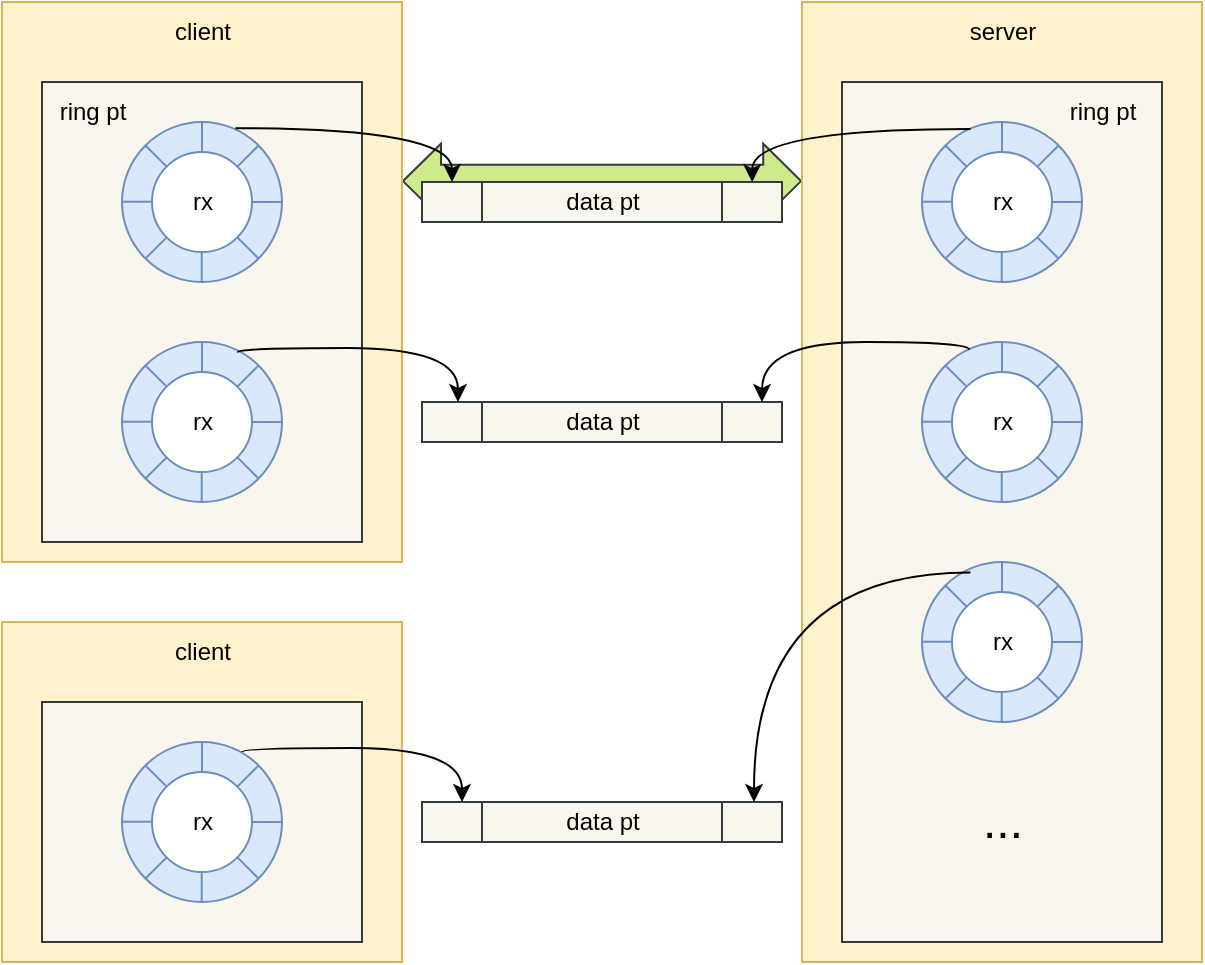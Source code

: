 <mxfile version="26.2.14">
  <diagram name="第 1 页" id="fVzsJx4XiAYBmPSDH2KR">
    <mxGraphModel dx="605" dy="394" grid="1" gridSize="10" guides="1" tooltips="1" connect="1" arrows="1" fold="1" page="1" pageScale="1" pageWidth="827" pageHeight="1169" math="0" shadow="0">
      <root>
        <mxCell id="0" />
        <mxCell id="1" parent="0" />
        <mxCell id="dK6BjwZrTyGDKxUqqTmI-141" value="" style="shape=flexArrow;endArrow=classic;startArrow=classic;html=1;rounded=0;width=16.444;endSize=5.964;fillColor=#cdeb8b;strokeColor=#36393d;" edge="1" parent="1">
          <mxGeometry width="100" height="100" relative="1" as="geometry">
            <mxPoint x="320" y="169.56" as="sourcePoint" />
            <mxPoint x="520" y="169.56" as="targetPoint" />
          </mxGeometry>
        </mxCell>
        <mxCell id="dK6BjwZrTyGDKxUqqTmI-2" value="" style="rounded=0;whiteSpace=wrap;html=1;fillColor=#fff2cc;strokeColor=#d6b656;" vertex="1" parent="1">
          <mxGeometry x="120" y="80" width="200" height="280" as="geometry" />
        </mxCell>
        <mxCell id="dK6BjwZrTyGDKxUqqTmI-17" value="" style="rounded=0;whiteSpace=wrap;html=1;fillColor=#f9f7ed;strokeColor=#36393d;" vertex="1" parent="1">
          <mxGeometry x="140" y="120" width="160" height="230" as="geometry" />
        </mxCell>
        <mxCell id="dK6BjwZrTyGDKxUqqTmI-16" value="" style="group" vertex="1" connectable="0" parent="1">
          <mxGeometry x="180" y="140" width="80" height="80" as="geometry" />
        </mxCell>
        <mxCell id="dK6BjwZrTyGDKxUqqTmI-3" value="" style="ellipse;whiteSpace=wrap;html=1;aspect=fixed;fillColor=#dae8fc;strokeColor=#6c8ebf;" vertex="1" parent="dK6BjwZrTyGDKxUqqTmI-16">
          <mxGeometry width="80" height="80" as="geometry" />
        </mxCell>
        <mxCell id="dK6BjwZrTyGDKxUqqTmI-4" value="" style="ellipse;whiteSpace=wrap;html=1;aspect=fixed;fillColor=default;strokeColor=#6c8ebf;" vertex="1" parent="dK6BjwZrTyGDKxUqqTmI-16">
          <mxGeometry x="15" y="15" width="50" height="50" as="geometry" />
        </mxCell>
        <mxCell id="dK6BjwZrTyGDKxUqqTmI-5" value="" style="endArrow=none;html=1;rounded=0;entryX=0.5;entryY=0;entryDx=0;entryDy=0;exitX=0.5;exitY=0;exitDx=0;exitDy=0;fillColor=#dae8fc;strokeColor=#6c8ebf;" edge="1" parent="dK6BjwZrTyGDKxUqqTmI-16" source="dK6BjwZrTyGDKxUqqTmI-4" target="dK6BjwZrTyGDKxUqqTmI-3">
          <mxGeometry width="50" height="50" relative="1" as="geometry">
            <mxPoint x="-160" y="60" as="sourcePoint" />
            <mxPoint x="-110" y="10" as="targetPoint" />
          </mxGeometry>
        </mxCell>
        <mxCell id="dK6BjwZrTyGDKxUqqTmI-6" value="" style="endArrow=none;html=1;rounded=0;entryX=1;entryY=0.5;entryDx=0;entryDy=0;fillColor=#dae8fc;strokeColor=#6c8ebf;" edge="1" parent="dK6BjwZrTyGDKxUqqTmI-16" source="dK6BjwZrTyGDKxUqqTmI-4" target="dK6BjwZrTyGDKxUqqTmI-3">
          <mxGeometry width="50" height="50" relative="1" as="geometry">
            <mxPoint x="10" y="80" as="sourcePoint" />
            <mxPoint x="60" y="30" as="targetPoint" />
          </mxGeometry>
        </mxCell>
        <mxCell id="dK6BjwZrTyGDKxUqqTmI-7" value="" style="endArrow=none;html=1;rounded=0;entryX=1;entryY=0.5;entryDx=0;entryDy=0;fillColor=#dae8fc;strokeColor=#6c8ebf;" edge="1" parent="dK6BjwZrTyGDKxUqqTmI-16">
          <mxGeometry width="50" height="50" relative="1" as="geometry">
            <mxPoint y="39.86" as="sourcePoint" />
            <mxPoint x="15" y="39.86" as="targetPoint" />
          </mxGeometry>
        </mxCell>
        <mxCell id="dK6BjwZrTyGDKxUqqTmI-8" value="" style="endArrow=none;html=1;rounded=0;entryX=0.5;entryY=0;entryDx=0;entryDy=0;exitX=0.5;exitY=0;exitDx=0;exitDy=0;fillColor=#dae8fc;strokeColor=#6c8ebf;" edge="1" parent="dK6BjwZrTyGDKxUqqTmI-16">
          <mxGeometry width="50" height="50" relative="1" as="geometry">
            <mxPoint x="39.86" y="80" as="sourcePoint" />
            <mxPoint x="39.86" y="65" as="targetPoint" />
          </mxGeometry>
        </mxCell>
        <mxCell id="dK6BjwZrTyGDKxUqqTmI-9" value="" style="endArrow=none;html=1;rounded=0;exitX=0;exitY=0;exitDx=0;exitDy=0;entryX=0;entryY=0;entryDx=0;entryDy=0;fillColor=#dae8fc;strokeColor=#6c8ebf;" edge="1" parent="dK6BjwZrTyGDKxUqqTmI-16" source="dK6BjwZrTyGDKxUqqTmI-3" target="dK6BjwZrTyGDKxUqqTmI-4">
          <mxGeometry width="50" height="50" relative="1" as="geometry">
            <mxPoint x="10" y="80" as="sourcePoint" />
            <mxPoint x="60" y="30" as="targetPoint" />
          </mxGeometry>
        </mxCell>
        <mxCell id="dK6BjwZrTyGDKxUqqTmI-10" value="" style="endArrow=none;html=1;rounded=0;entryX=1;entryY=1;entryDx=0;entryDy=0;exitX=1;exitY=1;exitDx=0;exitDy=0;fillColor=#dae8fc;strokeColor=#6c8ebf;" edge="1" parent="dK6BjwZrTyGDKxUqqTmI-16" source="dK6BjwZrTyGDKxUqqTmI-4" target="dK6BjwZrTyGDKxUqqTmI-3">
          <mxGeometry width="50" height="50" relative="1" as="geometry">
            <mxPoint x="65.002" y="55.322" as="sourcePoint" />
            <mxPoint x="74.68" y="65" as="targetPoint" />
          </mxGeometry>
        </mxCell>
        <mxCell id="dK6BjwZrTyGDKxUqqTmI-11" style="edgeStyle=none;rounded=0;orthogonalLoop=1;jettySize=auto;html=1;exitX=1;exitY=0;exitDx=0;exitDy=0;" edge="1" parent="dK6BjwZrTyGDKxUqqTmI-16" source="dK6BjwZrTyGDKxUqqTmI-3" target="dK6BjwZrTyGDKxUqqTmI-3">
          <mxGeometry relative="1" as="geometry" />
        </mxCell>
        <mxCell id="dK6BjwZrTyGDKxUqqTmI-12" value="" style="endArrow=none;html=1;rounded=0;entryX=1;entryY=0;entryDx=0;entryDy=0;exitX=1;exitY=0;exitDx=0;exitDy=0;fillColor=#dae8fc;strokeColor=#6c8ebf;" edge="1" parent="dK6BjwZrTyGDKxUqqTmI-16" source="dK6BjwZrTyGDKxUqqTmI-4" target="dK6BjwZrTyGDKxUqqTmI-3">
          <mxGeometry width="50" height="50" relative="1" as="geometry">
            <mxPoint x="10" y="80" as="sourcePoint" />
            <mxPoint x="60" y="30" as="targetPoint" />
          </mxGeometry>
        </mxCell>
        <mxCell id="dK6BjwZrTyGDKxUqqTmI-13" value="" style="endArrow=none;html=1;rounded=0;exitX=0;exitY=1;exitDx=0;exitDy=0;entryX=0;entryY=1;entryDx=0;entryDy=0;fillColor=#dae8fc;strokeColor=#6c8ebf;" edge="1" parent="dK6BjwZrTyGDKxUqqTmI-16" source="dK6BjwZrTyGDKxUqqTmI-3" target="dK6BjwZrTyGDKxUqqTmI-4">
          <mxGeometry width="50" height="50" relative="1" as="geometry">
            <mxPoint x="10" y="80" as="sourcePoint" />
            <mxPoint x="60" y="30" as="targetPoint" />
          </mxGeometry>
        </mxCell>
        <mxCell id="dK6BjwZrTyGDKxUqqTmI-15" value="rx" style="text;html=1;align=center;verticalAlign=middle;resizable=0;points=[];autosize=1;strokeColor=none;fillColor=none;" vertex="1" parent="dK6BjwZrTyGDKxUqqTmI-16">
          <mxGeometry x="25" y="25" width="30" height="30" as="geometry" />
        </mxCell>
        <mxCell id="dK6BjwZrTyGDKxUqqTmI-18" value="" style="group" vertex="1" connectable="0" parent="1">
          <mxGeometry x="180" y="250" width="80" height="80" as="geometry" />
        </mxCell>
        <mxCell id="dK6BjwZrTyGDKxUqqTmI-19" value="" style="ellipse;whiteSpace=wrap;html=1;aspect=fixed;fillColor=#dae8fc;strokeColor=#6c8ebf;" vertex="1" parent="dK6BjwZrTyGDKxUqqTmI-18">
          <mxGeometry width="80" height="80" as="geometry" />
        </mxCell>
        <mxCell id="dK6BjwZrTyGDKxUqqTmI-20" value="" style="ellipse;whiteSpace=wrap;html=1;aspect=fixed;fillColor=default;strokeColor=#6c8ebf;" vertex="1" parent="dK6BjwZrTyGDKxUqqTmI-18">
          <mxGeometry x="15" y="15" width="50" height="50" as="geometry" />
        </mxCell>
        <mxCell id="dK6BjwZrTyGDKxUqqTmI-21" value="" style="endArrow=none;html=1;rounded=0;entryX=0.5;entryY=0;entryDx=0;entryDy=0;exitX=0.5;exitY=0;exitDx=0;exitDy=0;fillColor=#dae8fc;strokeColor=#6c8ebf;" edge="1" parent="dK6BjwZrTyGDKxUqqTmI-18" source="dK6BjwZrTyGDKxUqqTmI-20" target="dK6BjwZrTyGDKxUqqTmI-19">
          <mxGeometry width="50" height="50" relative="1" as="geometry">
            <mxPoint x="-160" y="60" as="sourcePoint" />
            <mxPoint x="-110" y="10" as="targetPoint" />
          </mxGeometry>
        </mxCell>
        <mxCell id="dK6BjwZrTyGDKxUqqTmI-22" value="" style="endArrow=none;html=1;rounded=0;entryX=1;entryY=0.5;entryDx=0;entryDy=0;fillColor=#dae8fc;strokeColor=#6c8ebf;" edge="1" parent="dK6BjwZrTyGDKxUqqTmI-18" source="dK6BjwZrTyGDKxUqqTmI-20" target="dK6BjwZrTyGDKxUqqTmI-19">
          <mxGeometry width="50" height="50" relative="1" as="geometry">
            <mxPoint x="10" y="80" as="sourcePoint" />
            <mxPoint x="60" y="30" as="targetPoint" />
          </mxGeometry>
        </mxCell>
        <mxCell id="dK6BjwZrTyGDKxUqqTmI-23" value="" style="endArrow=none;html=1;rounded=0;entryX=1;entryY=0.5;entryDx=0;entryDy=0;fillColor=#dae8fc;strokeColor=#6c8ebf;" edge="1" parent="dK6BjwZrTyGDKxUqqTmI-18">
          <mxGeometry width="50" height="50" relative="1" as="geometry">
            <mxPoint y="39.86" as="sourcePoint" />
            <mxPoint x="15" y="39.86" as="targetPoint" />
          </mxGeometry>
        </mxCell>
        <mxCell id="dK6BjwZrTyGDKxUqqTmI-24" value="" style="endArrow=none;html=1;rounded=0;entryX=0.5;entryY=0;entryDx=0;entryDy=0;exitX=0.5;exitY=0;exitDx=0;exitDy=0;fillColor=#dae8fc;strokeColor=#6c8ebf;" edge="1" parent="dK6BjwZrTyGDKxUqqTmI-18">
          <mxGeometry width="50" height="50" relative="1" as="geometry">
            <mxPoint x="39.86" y="80" as="sourcePoint" />
            <mxPoint x="39.86" y="65" as="targetPoint" />
          </mxGeometry>
        </mxCell>
        <mxCell id="dK6BjwZrTyGDKxUqqTmI-25" value="" style="endArrow=none;html=1;rounded=0;exitX=0;exitY=0;exitDx=0;exitDy=0;entryX=0;entryY=0;entryDx=0;entryDy=0;fillColor=#dae8fc;strokeColor=#6c8ebf;" edge="1" parent="dK6BjwZrTyGDKxUqqTmI-18" source="dK6BjwZrTyGDKxUqqTmI-19" target="dK6BjwZrTyGDKxUqqTmI-20">
          <mxGeometry width="50" height="50" relative="1" as="geometry">
            <mxPoint x="10" y="80" as="sourcePoint" />
            <mxPoint x="60" y="30" as="targetPoint" />
          </mxGeometry>
        </mxCell>
        <mxCell id="dK6BjwZrTyGDKxUqqTmI-26" value="" style="endArrow=none;html=1;rounded=0;entryX=1;entryY=1;entryDx=0;entryDy=0;exitX=1;exitY=1;exitDx=0;exitDy=0;fillColor=#dae8fc;strokeColor=#6c8ebf;" edge="1" parent="dK6BjwZrTyGDKxUqqTmI-18" source="dK6BjwZrTyGDKxUqqTmI-20" target="dK6BjwZrTyGDKxUqqTmI-19">
          <mxGeometry width="50" height="50" relative="1" as="geometry">
            <mxPoint x="65.002" y="55.322" as="sourcePoint" />
            <mxPoint x="74.68" y="65" as="targetPoint" />
          </mxGeometry>
        </mxCell>
        <mxCell id="dK6BjwZrTyGDKxUqqTmI-27" style="edgeStyle=none;rounded=0;orthogonalLoop=1;jettySize=auto;html=1;exitX=1;exitY=0;exitDx=0;exitDy=0;" edge="1" parent="dK6BjwZrTyGDKxUqqTmI-18" source="dK6BjwZrTyGDKxUqqTmI-19" target="dK6BjwZrTyGDKxUqqTmI-19">
          <mxGeometry relative="1" as="geometry" />
        </mxCell>
        <mxCell id="dK6BjwZrTyGDKxUqqTmI-28" value="" style="endArrow=none;html=1;rounded=0;entryX=1;entryY=0;entryDx=0;entryDy=0;exitX=1;exitY=0;exitDx=0;exitDy=0;fillColor=#dae8fc;strokeColor=#6c8ebf;" edge="1" parent="dK6BjwZrTyGDKxUqqTmI-18" source="dK6BjwZrTyGDKxUqqTmI-20" target="dK6BjwZrTyGDKxUqqTmI-19">
          <mxGeometry width="50" height="50" relative="1" as="geometry">
            <mxPoint x="10" y="80" as="sourcePoint" />
            <mxPoint x="60" y="30" as="targetPoint" />
          </mxGeometry>
        </mxCell>
        <mxCell id="dK6BjwZrTyGDKxUqqTmI-29" value="" style="endArrow=none;html=1;rounded=0;exitX=0;exitY=1;exitDx=0;exitDy=0;entryX=0;entryY=1;entryDx=0;entryDy=0;fillColor=#dae8fc;strokeColor=#6c8ebf;" edge="1" parent="dK6BjwZrTyGDKxUqqTmI-18" source="dK6BjwZrTyGDKxUqqTmI-19" target="dK6BjwZrTyGDKxUqqTmI-20">
          <mxGeometry width="50" height="50" relative="1" as="geometry">
            <mxPoint x="10" y="80" as="sourcePoint" />
            <mxPoint x="60" y="30" as="targetPoint" />
          </mxGeometry>
        </mxCell>
        <mxCell id="dK6BjwZrTyGDKxUqqTmI-30" value="rx" style="text;html=1;align=center;verticalAlign=middle;resizable=0;points=[];autosize=1;strokeColor=none;fillColor=none;" vertex="1" parent="dK6BjwZrTyGDKxUqqTmI-18">
          <mxGeometry x="25" y="25" width="30" height="30" as="geometry" />
        </mxCell>
        <mxCell id="dK6BjwZrTyGDKxUqqTmI-31" value="client" style="text;html=1;align=center;verticalAlign=middle;resizable=0;points=[];autosize=1;strokeColor=none;fillColor=none;" vertex="1" parent="1">
          <mxGeometry x="195" y="80" width="50" height="30" as="geometry" />
        </mxCell>
        <mxCell id="dK6BjwZrTyGDKxUqqTmI-32" value="" style="rounded=0;whiteSpace=wrap;html=1;fillColor=#fff2cc;strokeColor=#d6b656;" vertex="1" parent="1">
          <mxGeometry x="520" y="80" width="200" height="480" as="geometry" />
        </mxCell>
        <mxCell id="dK6BjwZrTyGDKxUqqTmI-33" value="" style="rounded=0;whiteSpace=wrap;html=1;fillColor=#f9f7ed;strokeColor=#36393d;" vertex="1" parent="1">
          <mxGeometry x="540" y="120" width="160" height="430" as="geometry" />
        </mxCell>
        <mxCell id="dK6BjwZrTyGDKxUqqTmI-34" value="" style="group" vertex="1" connectable="0" parent="1">
          <mxGeometry x="580" y="140" width="80" height="80" as="geometry" />
        </mxCell>
        <mxCell id="dK6BjwZrTyGDKxUqqTmI-35" value="" style="ellipse;whiteSpace=wrap;html=1;aspect=fixed;fillColor=#dae8fc;strokeColor=#6c8ebf;" vertex="1" parent="dK6BjwZrTyGDKxUqqTmI-34">
          <mxGeometry width="80" height="80" as="geometry" />
        </mxCell>
        <mxCell id="dK6BjwZrTyGDKxUqqTmI-36" value="" style="ellipse;whiteSpace=wrap;html=1;aspect=fixed;fillColor=default;strokeColor=#6c8ebf;" vertex="1" parent="dK6BjwZrTyGDKxUqqTmI-34">
          <mxGeometry x="15" y="15" width="50" height="50" as="geometry" />
        </mxCell>
        <mxCell id="dK6BjwZrTyGDKxUqqTmI-37" value="" style="endArrow=none;html=1;rounded=0;entryX=0.5;entryY=0;entryDx=0;entryDy=0;exitX=0.5;exitY=0;exitDx=0;exitDy=0;fillColor=#dae8fc;strokeColor=#6c8ebf;" edge="1" parent="dK6BjwZrTyGDKxUqqTmI-34" source="dK6BjwZrTyGDKxUqqTmI-36" target="dK6BjwZrTyGDKxUqqTmI-35">
          <mxGeometry width="50" height="50" relative="1" as="geometry">
            <mxPoint x="-160" y="60" as="sourcePoint" />
            <mxPoint x="-110" y="10" as="targetPoint" />
          </mxGeometry>
        </mxCell>
        <mxCell id="dK6BjwZrTyGDKxUqqTmI-38" value="" style="endArrow=none;html=1;rounded=0;entryX=1;entryY=0.5;entryDx=0;entryDy=0;fillColor=#dae8fc;strokeColor=#6c8ebf;" edge="1" parent="dK6BjwZrTyGDKxUqqTmI-34" source="dK6BjwZrTyGDKxUqqTmI-36" target="dK6BjwZrTyGDKxUqqTmI-35">
          <mxGeometry width="50" height="50" relative="1" as="geometry">
            <mxPoint x="10" y="80" as="sourcePoint" />
            <mxPoint x="60" y="30" as="targetPoint" />
          </mxGeometry>
        </mxCell>
        <mxCell id="dK6BjwZrTyGDKxUqqTmI-39" value="" style="endArrow=none;html=1;rounded=0;entryX=1;entryY=0.5;entryDx=0;entryDy=0;fillColor=#dae8fc;strokeColor=#6c8ebf;" edge="1" parent="dK6BjwZrTyGDKxUqqTmI-34">
          <mxGeometry width="50" height="50" relative="1" as="geometry">
            <mxPoint y="39.86" as="sourcePoint" />
            <mxPoint x="15" y="39.86" as="targetPoint" />
          </mxGeometry>
        </mxCell>
        <mxCell id="dK6BjwZrTyGDKxUqqTmI-40" value="" style="endArrow=none;html=1;rounded=0;entryX=0.5;entryY=0;entryDx=0;entryDy=0;exitX=0.5;exitY=0;exitDx=0;exitDy=0;fillColor=#dae8fc;strokeColor=#6c8ebf;" edge="1" parent="dK6BjwZrTyGDKxUqqTmI-34">
          <mxGeometry width="50" height="50" relative="1" as="geometry">
            <mxPoint x="39.86" y="80" as="sourcePoint" />
            <mxPoint x="39.86" y="65" as="targetPoint" />
          </mxGeometry>
        </mxCell>
        <mxCell id="dK6BjwZrTyGDKxUqqTmI-41" value="" style="endArrow=none;html=1;rounded=0;exitX=0;exitY=0;exitDx=0;exitDy=0;entryX=0;entryY=0;entryDx=0;entryDy=0;fillColor=#dae8fc;strokeColor=#6c8ebf;" edge="1" parent="dK6BjwZrTyGDKxUqqTmI-34" source="dK6BjwZrTyGDKxUqqTmI-35" target="dK6BjwZrTyGDKxUqqTmI-36">
          <mxGeometry width="50" height="50" relative="1" as="geometry">
            <mxPoint x="10" y="80" as="sourcePoint" />
            <mxPoint x="60" y="30" as="targetPoint" />
          </mxGeometry>
        </mxCell>
        <mxCell id="dK6BjwZrTyGDKxUqqTmI-42" value="" style="endArrow=none;html=1;rounded=0;entryX=1;entryY=1;entryDx=0;entryDy=0;exitX=1;exitY=1;exitDx=0;exitDy=0;fillColor=#dae8fc;strokeColor=#6c8ebf;" edge="1" parent="dK6BjwZrTyGDKxUqqTmI-34" source="dK6BjwZrTyGDKxUqqTmI-36" target="dK6BjwZrTyGDKxUqqTmI-35">
          <mxGeometry width="50" height="50" relative="1" as="geometry">
            <mxPoint x="65.002" y="55.322" as="sourcePoint" />
            <mxPoint x="74.68" y="65" as="targetPoint" />
          </mxGeometry>
        </mxCell>
        <mxCell id="dK6BjwZrTyGDKxUqqTmI-43" style="edgeStyle=none;rounded=0;orthogonalLoop=1;jettySize=auto;html=1;exitX=1;exitY=0;exitDx=0;exitDy=0;" edge="1" parent="dK6BjwZrTyGDKxUqqTmI-34" source="dK6BjwZrTyGDKxUqqTmI-35" target="dK6BjwZrTyGDKxUqqTmI-35">
          <mxGeometry relative="1" as="geometry" />
        </mxCell>
        <mxCell id="dK6BjwZrTyGDKxUqqTmI-44" value="" style="endArrow=none;html=1;rounded=0;entryX=1;entryY=0;entryDx=0;entryDy=0;exitX=1;exitY=0;exitDx=0;exitDy=0;fillColor=#dae8fc;strokeColor=#6c8ebf;" edge="1" parent="dK6BjwZrTyGDKxUqqTmI-34" source="dK6BjwZrTyGDKxUqqTmI-36" target="dK6BjwZrTyGDKxUqqTmI-35">
          <mxGeometry width="50" height="50" relative="1" as="geometry">
            <mxPoint x="10" y="80" as="sourcePoint" />
            <mxPoint x="60" y="30" as="targetPoint" />
          </mxGeometry>
        </mxCell>
        <mxCell id="dK6BjwZrTyGDKxUqqTmI-45" value="" style="endArrow=none;html=1;rounded=0;exitX=0;exitY=1;exitDx=0;exitDy=0;entryX=0;entryY=1;entryDx=0;entryDy=0;fillColor=#dae8fc;strokeColor=#6c8ebf;" edge="1" parent="dK6BjwZrTyGDKxUqqTmI-34" source="dK6BjwZrTyGDKxUqqTmI-35" target="dK6BjwZrTyGDKxUqqTmI-36">
          <mxGeometry width="50" height="50" relative="1" as="geometry">
            <mxPoint x="10" y="80" as="sourcePoint" />
            <mxPoint x="60" y="30" as="targetPoint" />
          </mxGeometry>
        </mxCell>
        <mxCell id="dK6BjwZrTyGDKxUqqTmI-46" value="rx" style="text;html=1;align=center;verticalAlign=middle;resizable=0;points=[];autosize=1;strokeColor=none;fillColor=none;" vertex="1" parent="dK6BjwZrTyGDKxUqqTmI-34">
          <mxGeometry x="25" y="25" width="30" height="30" as="geometry" />
        </mxCell>
        <mxCell id="dK6BjwZrTyGDKxUqqTmI-47" value="" style="group" vertex="1" connectable="0" parent="1">
          <mxGeometry x="580" y="250" width="80" height="80" as="geometry" />
        </mxCell>
        <mxCell id="dK6BjwZrTyGDKxUqqTmI-48" value="" style="ellipse;whiteSpace=wrap;html=1;aspect=fixed;fillColor=#dae8fc;strokeColor=#6c8ebf;" vertex="1" parent="dK6BjwZrTyGDKxUqqTmI-47">
          <mxGeometry width="80" height="80" as="geometry" />
        </mxCell>
        <mxCell id="dK6BjwZrTyGDKxUqqTmI-49" value="" style="ellipse;whiteSpace=wrap;html=1;aspect=fixed;fillColor=default;strokeColor=#6c8ebf;" vertex="1" parent="dK6BjwZrTyGDKxUqqTmI-47">
          <mxGeometry x="15" y="15" width="50" height="50" as="geometry" />
        </mxCell>
        <mxCell id="dK6BjwZrTyGDKxUqqTmI-50" value="" style="endArrow=none;html=1;rounded=0;entryX=0.5;entryY=0;entryDx=0;entryDy=0;exitX=0.5;exitY=0;exitDx=0;exitDy=0;fillColor=#dae8fc;strokeColor=#6c8ebf;" edge="1" parent="dK6BjwZrTyGDKxUqqTmI-47" source="dK6BjwZrTyGDKxUqqTmI-49" target="dK6BjwZrTyGDKxUqqTmI-48">
          <mxGeometry width="50" height="50" relative="1" as="geometry">
            <mxPoint x="-160" y="60" as="sourcePoint" />
            <mxPoint x="-110" y="10" as="targetPoint" />
          </mxGeometry>
        </mxCell>
        <mxCell id="dK6BjwZrTyGDKxUqqTmI-51" value="" style="endArrow=none;html=1;rounded=0;entryX=1;entryY=0.5;entryDx=0;entryDy=0;fillColor=#dae8fc;strokeColor=#6c8ebf;" edge="1" parent="dK6BjwZrTyGDKxUqqTmI-47" source="dK6BjwZrTyGDKxUqqTmI-49" target="dK6BjwZrTyGDKxUqqTmI-48">
          <mxGeometry width="50" height="50" relative="1" as="geometry">
            <mxPoint x="10" y="80" as="sourcePoint" />
            <mxPoint x="60" y="30" as="targetPoint" />
          </mxGeometry>
        </mxCell>
        <mxCell id="dK6BjwZrTyGDKxUqqTmI-52" value="" style="endArrow=none;html=1;rounded=0;entryX=1;entryY=0.5;entryDx=0;entryDy=0;fillColor=#dae8fc;strokeColor=#6c8ebf;" edge="1" parent="dK6BjwZrTyGDKxUqqTmI-47">
          <mxGeometry width="50" height="50" relative="1" as="geometry">
            <mxPoint y="39.86" as="sourcePoint" />
            <mxPoint x="15" y="39.86" as="targetPoint" />
          </mxGeometry>
        </mxCell>
        <mxCell id="dK6BjwZrTyGDKxUqqTmI-53" value="" style="endArrow=none;html=1;rounded=0;entryX=0.5;entryY=0;entryDx=0;entryDy=0;exitX=0.5;exitY=0;exitDx=0;exitDy=0;fillColor=#dae8fc;strokeColor=#6c8ebf;" edge="1" parent="dK6BjwZrTyGDKxUqqTmI-47">
          <mxGeometry width="50" height="50" relative="1" as="geometry">
            <mxPoint x="39.86" y="80" as="sourcePoint" />
            <mxPoint x="39.86" y="65" as="targetPoint" />
          </mxGeometry>
        </mxCell>
        <mxCell id="dK6BjwZrTyGDKxUqqTmI-54" value="" style="endArrow=none;html=1;rounded=0;exitX=0;exitY=0;exitDx=0;exitDy=0;entryX=0;entryY=0;entryDx=0;entryDy=0;fillColor=#dae8fc;strokeColor=#6c8ebf;" edge="1" parent="dK6BjwZrTyGDKxUqqTmI-47" source="dK6BjwZrTyGDKxUqqTmI-48" target="dK6BjwZrTyGDKxUqqTmI-49">
          <mxGeometry width="50" height="50" relative="1" as="geometry">
            <mxPoint x="10" y="80" as="sourcePoint" />
            <mxPoint x="60" y="30" as="targetPoint" />
          </mxGeometry>
        </mxCell>
        <mxCell id="dK6BjwZrTyGDKxUqqTmI-55" value="" style="endArrow=none;html=1;rounded=0;entryX=1;entryY=1;entryDx=0;entryDy=0;exitX=1;exitY=1;exitDx=0;exitDy=0;fillColor=#dae8fc;strokeColor=#6c8ebf;" edge="1" parent="dK6BjwZrTyGDKxUqqTmI-47" source="dK6BjwZrTyGDKxUqqTmI-49" target="dK6BjwZrTyGDKxUqqTmI-48">
          <mxGeometry width="50" height="50" relative="1" as="geometry">
            <mxPoint x="65.002" y="55.322" as="sourcePoint" />
            <mxPoint x="74.68" y="65" as="targetPoint" />
          </mxGeometry>
        </mxCell>
        <mxCell id="dK6BjwZrTyGDKxUqqTmI-56" style="edgeStyle=none;rounded=0;orthogonalLoop=1;jettySize=auto;html=1;exitX=1;exitY=0;exitDx=0;exitDy=0;" edge="1" parent="dK6BjwZrTyGDKxUqqTmI-47" source="dK6BjwZrTyGDKxUqqTmI-48" target="dK6BjwZrTyGDKxUqqTmI-48">
          <mxGeometry relative="1" as="geometry" />
        </mxCell>
        <mxCell id="dK6BjwZrTyGDKxUqqTmI-57" value="" style="endArrow=none;html=1;rounded=0;entryX=1;entryY=0;entryDx=0;entryDy=0;exitX=1;exitY=0;exitDx=0;exitDy=0;fillColor=#dae8fc;strokeColor=#6c8ebf;" edge="1" parent="dK6BjwZrTyGDKxUqqTmI-47" source="dK6BjwZrTyGDKxUqqTmI-49" target="dK6BjwZrTyGDKxUqqTmI-48">
          <mxGeometry width="50" height="50" relative="1" as="geometry">
            <mxPoint x="10" y="80" as="sourcePoint" />
            <mxPoint x="60" y="30" as="targetPoint" />
          </mxGeometry>
        </mxCell>
        <mxCell id="dK6BjwZrTyGDKxUqqTmI-58" value="" style="endArrow=none;html=1;rounded=0;exitX=0;exitY=1;exitDx=0;exitDy=0;entryX=0;entryY=1;entryDx=0;entryDy=0;fillColor=#dae8fc;strokeColor=#6c8ebf;" edge="1" parent="dK6BjwZrTyGDKxUqqTmI-47" source="dK6BjwZrTyGDKxUqqTmI-48" target="dK6BjwZrTyGDKxUqqTmI-49">
          <mxGeometry width="50" height="50" relative="1" as="geometry">
            <mxPoint x="10" y="80" as="sourcePoint" />
            <mxPoint x="60" y="30" as="targetPoint" />
          </mxGeometry>
        </mxCell>
        <mxCell id="dK6BjwZrTyGDKxUqqTmI-59" value="rx" style="text;html=1;align=center;verticalAlign=middle;resizable=0;points=[];autosize=1;strokeColor=none;fillColor=none;" vertex="1" parent="dK6BjwZrTyGDKxUqqTmI-47">
          <mxGeometry x="25" y="25" width="30" height="30" as="geometry" />
        </mxCell>
        <mxCell id="dK6BjwZrTyGDKxUqqTmI-60" value="server" style="text;html=1;align=center;verticalAlign=middle;resizable=0;points=[];autosize=1;strokeColor=none;fillColor=none;" vertex="1" parent="1">
          <mxGeometry x="590" y="80" width="60" height="30" as="geometry" />
        </mxCell>
        <mxCell id="dK6BjwZrTyGDKxUqqTmI-61" value="" style="rounded=0;whiteSpace=wrap;html=1;fillColor=#fff2cc;strokeColor=#d6b656;" vertex="1" parent="1">
          <mxGeometry x="120" y="390" width="200" height="170" as="geometry" />
        </mxCell>
        <mxCell id="dK6BjwZrTyGDKxUqqTmI-62" value="" style="rounded=0;whiteSpace=wrap;html=1;fillColor=#f9f7ed;strokeColor=#36393d;" vertex="1" parent="1">
          <mxGeometry x="140" y="430" width="160" height="120" as="geometry" />
        </mxCell>
        <mxCell id="dK6BjwZrTyGDKxUqqTmI-63" value="" style="group" vertex="1" connectable="0" parent="1">
          <mxGeometry x="180" y="450" width="80" height="80" as="geometry" />
        </mxCell>
        <mxCell id="dK6BjwZrTyGDKxUqqTmI-64" value="" style="ellipse;whiteSpace=wrap;html=1;aspect=fixed;fillColor=#dae8fc;strokeColor=#6c8ebf;" vertex="1" parent="dK6BjwZrTyGDKxUqqTmI-63">
          <mxGeometry width="80" height="80" as="geometry" />
        </mxCell>
        <mxCell id="dK6BjwZrTyGDKxUqqTmI-65" value="" style="ellipse;whiteSpace=wrap;html=1;aspect=fixed;fillColor=default;strokeColor=#6c8ebf;" vertex="1" parent="dK6BjwZrTyGDKxUqqTmI-63">
          <mxGeometry x="15" y="15" width="50" height="50" as="geometry" />
        </mxCell>
        <mxCell id="dK6BjwZrTyGDKxUqqTmI-66" value="" style="endArrow=none;html=1;rounded=0;entryX=0.5;entryY=0;entryDx=0;entryDy=0;exitX=0.5;exitY=0;exitDx=0;exitDy=0;fillColor=#dae8fc;strokeColor=#6c8ebf;" edge="1" parent="dK6BjwZrTyGDKxUqqTmI-63" source="dK6BjwZrTyGDKxUqqTmI-65" target="dK6BjwZrTyGDKxUqqTmI-64">
          <mxGeometry width="50" height="50" relative="1" as="geometry">
            <mxPoint x="-160" y="60" as="sourcePoint" />
            <mxPoint x="-110" y="10" as="targetPoint" />
          </mxGeometry>
        </mxCell>
        <mxCell id="dK6BjwZrTyGDKxUqqTmI-67" value="" style="endArrow=none;html=1;rounded=0;entryX=1;entryY=0.5;entryDx=0;entryDy=0;fillColor=#dae8fc;strokeColor=#6c8ebf;" edge="1" parent="dK6BjwZrTyGDKxUqqTmI-63" source="dK6BjwZrTyGDKxUqqTmI-65" target="dK6BjwZrTyGDKxUqqTmI-64">
          <mxGeometry width="50" height="50" relative="1" as="geometry">
            <mxPoint x="10" y="80" as="sourcePoint" />
            <mxPoint x="60" y="30" as="targetPoint" />
          </mxGeometry>
        </mxCell>
        <mxCell id="dK6BjwZrTyGDKxUqqTmI-68" value="" style="endArrow=none;html=1;rounded=0;entryX=1;entryY=0.5;entryDx=0;entryDy=0;fillColor=#dae8fc;strokeColor=#6c8ebf;" edge="1" parent="dK6BjwZrTyGDKxUqqTmI-63">
          <mxGeometry width="50" height="50" relative="1" as="geometry">
            <mxPoint y="39.86" as="sourcePoint" />
            <mxPoint x="15" y="39.86" as="targetPoint" />
          </mxGeometry>
        </mxCell>
        <mxCell id="dK6BjwZrTyGDKxUqqTmI-69" value="" style="endArrow=none;html=1;rounded=0;entryX=0.5;entryY=0;entryDx=0;entryDy=0;exitX=0.5;exitY=0;exitDx=0;exitDy=0;fillColor=#dae8fc;strokeColor=#6c8ebf;" edge="1" parent="dK6BjwZrTyGDKxUqqTmI-63">
          <mxGeometry width="50" height="50" relative="1" as="geometry">
            <mxPoint x="39.86" y="80" as="sourcePoint" />
            <mxPoint x="39.86" y="65" as="targetPoint" />
          </mxGeometry>
        </mxCell>
        <mxCell id="dK6BjwZrTyGDKxUqqTmI-70" value="" style="endArrow=none;html=1;rounded=0;exitX=0;exitY=0;exitDx=0;exitDy=0;entryX=0;entryY=0;entryDx=0;entryDy=0;fillColor=#dae8fc;strokeColor=#6c8ebf;" edge="1" parent="dK6BjwZrTyGDKxUqqTmI-63" source="dK6BjwZrTyGDKxUqqTmI-64" target="dK6BjwZrTyGDKxUqqTmI-65">
          <mxGeometry width="50" height="50" relative="1" as="geometry">
            <mxPoint x="10" y="80" as="sourcePoint" />
            <mxPoint x="60" y="30" as="targetPoint" />
          </mxGeometry>
        </mxCell>
        <mxCell id="dK6BjwZrTyGDKxUqqTmI-71" value="" style="endArrow=none;html=1;rounded=0;entryX=1;entryY=1;entryDx=0;entryDy=0;exitX=1;exitY=1;exitDx=0;exitDy=0;fillColor=#dae8fc;strokeColor=#6c8ebf;" edge="1" parent="dK6BjwZrTyGDKxUqqTmI-63" source="dK6BjwZrTyGDKxUqqTmI-65" target="dK6BjwZrTyGDKxUqqTmI-64">
          <mxGeometry width="50" height="50" relative="1" as="geometry">
            <mxPoint x="65.002" y="55.322" as="sourcePoint" />
            <mxPoint x="74.68" y="65" as="targetPoint" />
          </mxGeometry>
        </mxCell>
        <mxCell id="dK6BjwZrTyGDKxUqqTmI-72" style="edgeStyle=none;rounded=0;orthogonalLoop=1;jettySize=auto;html=1;exitX=1;exitY=0;exitDx=0;exitDy=0;" edge="1" parent="dK6BjwZrTyGDKxUqqTmI-63" source="dK6BjwZrTyGDKxUqqTmI-64" target="dK6BjwZrTyGDKxUqqTmI-64">
          <mxGeometry relative="1" as="geometry" />
        </mxCell>
        <mxCell id="dK6BjwZrTyGDKxUqqTmI-73" value="" style="endArrow=none;html=1;rounded=0;entryX=1;entryY=0;entryDx=0;entryDy=0;exitX=1;exitY=0;exitDx=0;exitDy=0;fillColor=#dae8fc;strokeColor=#6c8ebf;" edge="1" parent="dK6BjwZrTyGDKxUqqTmI-63" source="dK6BjwZrTyGDKxUqqTmI-65" target="dK6BjwZrTyGDKxUqqTmI-64">
          <mxGeometry width="50" height="50" relative="1" as="geometry">
            <mxPoint x="10" y="80" as="sourcePoint" />
            <mxPoint x="60" y="30" as="targetPoint" />
          </mxGeometry>
        </mxCell>
        <mxCell id="dK6BjwZrTyGDKxUqqTmI-74" value="" style="endArrow=none;html=1;rounded=0;exitX=0;exitY=1;exitDx=0;exitDy=0;entryX=0;entryY=1;entryDx=0;entryDy=0;fillColor=#dae8fc;strokeColor=#6c8ebf;" edge="1" parent="dK6BjwZrTyGDKxUqqTmI-63" source="dK6BjwZrTyGDKxUqqTmI-64" target="dK6BjwZrTyGDKxUqqTmI-65">
          <mxGeometry width="50" height="50" relative="1" as="geometry">
            <mxPoint x="10" y="80" as="sourcePoint" />
            <mxPoint x="60" y="30" as="targetPoint" />
          </mxGeometry>
        </mxCell>
        <mxCell id="dK6BjwZrTyGDKxUqqTmI-75" value="rx" style="text;html=1;align=center;verticalAlign=middle;resizable=0;points=[];autosize=1;strokeColor=none;fillColor=none;" vertex="1" parent="dK6BjwZrTyGDKxUqqTmI-63">
          <mxGeometry x="25" y="25" width="30" height="30" as="geometry" />
        </mxCell>
        <mxCell id="dK6BjwZrTyGDKxUqqTmI-89" value="client" style="text;html=1;align=center;verticalAlign=middle;resizable=0;points=[];autosize=1;strokeColor=none;fillColor=none;" vertex="1" parent="1">
          <mxGeometry x="195" y="390" width="50" height="30" as="geometry" />
        </mxCell>
        <mxCell id="dK6BjwZrTyGDKxUqqTmI-91" value="" style="group" vertex="1" connectable="0" parent="1">
          <mxGeometry x="580" y="360" width="80" height="80" as="geometry" />
        </mxCell>
        <mxCell id="dK6BjwZrTyGDKxUqqTmI-92" value="" style="ellipse;whiteSpace=wrap;html=1;aspect=fixed;fillColor=#dae8fc;strokeColor=#6c8ebf;" vertex="1" parent="dK6BjwZrTyGDKxUqqTmI-91">
          <mxGeometry width="80" height="80" as="geometry" />
        </mxCell>
        <mxCell id="dK6BjwZrTyGDKxUqqTmI-93" value="" style="ellipse;whiteSpace=wrap;html=1;aspect=fixed;fillColor=default;strokeColor=#6c8ebf;" vertex="1" parent="dK6BjwZrTyGDKxUqqTmI-91">
          <mxGeometry x="15" y="15" width="50" height="50" as="geometry" />
        </mxCell>
        <mxCell id="dK6BjwZrTyGDKxUqqTmI-94" value="" style="endArrow=none;html=1;rounded=0;entryX=0.5;entryY=0;entryDx=0;entryDy=0;exitX=0.5;exitY=0;exitDx=0;exitDy=0;fillColor=#dae8fc;strokeColor=#6c8ebf;" edge="1" parent="dK6BjwZrTyGDKxUqqTmI-91" source="dK6BjwZrTyGDKxUqqTmI-93" target="dK6BjwZrTyGDKxUqqTmI-92">
          <mxGeometry width="50" height="50" relative="1" as="geometry">
            <mxPoint x="-160" y="60" as="sourcePoint" />
            <mxPoint x="-110" y="10" as="targetPoint" />
          </mxGeometry>
        </mxCell>
        <mxCell id="dK6BjwZrTyGDKxUqqTmI-95" value="" style="endArrow=none;html=1;rounded=0;entryX=1;entryY=0.5;entryDx=0;entryDy=0;fillColor=#dae8fc;strokeColor=#6c8ebf;" edge="1" parent="dK6BjwZrTyGDKxUqqTmI-91" source="dK6BjwZrTyGDKxUqqTmI-93" target="dK6BjwZrTyGDKxUqqTmI-92">
          <mxGeometry width="50" height="50" relative="1" as="geometry">
            <mxPoint x="10" y="80" as="sourcePoint" />
            <mxPoint x="60" y="30" as="targetPoint" />
          </mxGeometry>
        </mxCell>
        <mxCell id="dK6BjwZrTyGDKxUqqTmI-96" value="" style="endArrow=none;html=1;rounded=0;entryX=1;entryY=0.5;entryDx=0;entryDy=0;fillColor=#dae8fc;strokeColor=#6c8ebf;" edge="1" parent="dK6BjwZrTyGDKxUqqTmI-91">
          <mxGeometry width="50" height="50" relative="1" as="geometry">
            <mxPoint y="39.86" as="sourcePoint" />
            <mxPoint x="15" y="39.86" as="targetPoint" />
          </mxGeometry>
        </mxCell>
        <mxCell id="dK6BjwZrTyGDKxUqqTmI-97" value="" style="endArrow=none;html=1;rounded=0;entryX=0.5;entryY=0;entryDx=0;entryDy=0;exitX=0.5;exitY=0;exitDx=0;exitDy=0;fillColor=#dae8fc;strokeColor=#6c8ebf;" edge="1" parent="dK6BjwZrTyGDKxUqqTmI-91">
          <mxGeometry width="50" height="50" relative="1" as="geometry">
            <mxPoint x="39.86" y="80" as="sourcePoint" />
            <mxPoint x="39.86" y="65" as="targetPoint" />
          </mxGeometry>
        </mxCell>
        <mxCell id="dK6BjwZrTyGDKxUqqTmI-98" value="" style="endArrow=none;html=1;rounded=0;exitX=0;exitY=0;exitDx=0;exitDy=0;entryX=0;entryY=0;entryDx=0;entryDy=0;fillColor=#dae8fc;strokeColor=#6c8ebf;" edge="1" parent="dK6BjwZrTyGDKxUqqTmI-91" source="dK6BjwZrTyGDKxUqqTmI-92" target="dK6BjwZrTyGDKxUqqTmI-93">
          <mxGeometry width="50" height="50" relative="1" as="geometry">
            <mxPoint x="10" y="80" as="sourcePoint" />
            <mxPoint x="60" y="30" as="targetPoint" />
          </mxGeometry>
        </mxCell>
        <mxCell id="dK6BjwZrTyGDKxUqqTmI-99" value="" style="endArrow=none;html=1;rounded=0;entryX=1;entryY=1;entryDx=0;entryDy=0;exitX=1;exitY=1;exitDx=0;exitDy=0;fillColor=#dae8fc;strokeColor=#6c8ebf;" edge="1" parent="dK6BjwZrTyGDKxUqqTmI-91" source="dK6BjwZrTyGDKxUqqTmI-93" target="dK6BjwZrTyGDKxUqqTmI-92">
          <mxGeometry width="50" height="50" relative="1" as="geometry">
            <mxPoint x="65.002" y="55.322" as="sourcePoint" />
            <mxPoint x="74.68" y="65" as="targetPoint" />
          </mxGeometry>
        </mxCell>
        <mxCell id="dK6BjwZrTyGDKxUqqTmI-100" style="edgeStyle=none;rounded=0;orthogonalLoop=1;jettySize=auto;html=1;exitX=1;exitY=0;exitDx=0;exitDy=0;" edge="1" parent="dK6BjwZrTyGDKxUqqTmI-91" source="dK6BjwZrTyGDKxUqqTmI-92" target="dK6BjwZrTyGDKxUqqTmI-92">
          <mxGeometry relative="1" as="geometry" />
        </mxCell>
        <mxCell id="dK6BjwZrTyGDKxUqqTmI-101" value="" style="endArrow=none;html=1;rounded=0;entryX=1;entryY=0;entryDx=0;entryDy=0;exitX=1;exitY=0;exitDx=0;exitDy=0;fillColor=#dae8fc;strokeColor=#6c8ebf;" edge="1" parent="dK6BjwZrTyGDKxUqqTmI-91" source="dK6BjwZrTyGDKxUqqTmI-93" target="dK6BjwZrTyGDKxUqqTmI-92">
          <mxGeometry width="50" height="50" relative="1" as="geometry">
            <mxPoint x="10" y="80" as="sourcePoint" />
            <mxPoint x="60" y="30" as="targetPoint" />
          </mxGeometry>
        </mxCell>
        <mxCell id="dK6BjwZrTyGDKxUqqTmI-102" value="" style="endArrow=none;html=1;rounded=0;exitX=0;exitY=1;exitDx=0;exitDy=0;entryX=0;entryY=1;entryDx=0;entryDy=0;fillColor=#dae8fc;strokeColor=#6c8ebf;" edge="1" parent="dK6BjwZrTyGDKxUqqTmI-91" source="dK6BjwZrTyGDKxUqqTmI-92" target="dK6BjwZrTyGDKxUqqTmI-93">
          <mxGeometry width="50" height="50" relative="1" as="geometry">
            <mxPoint x="10" y="80" as="sourcePoint" />
            <mxPoint x="60" y="30" as="targetPoint" />
          </mxGeometry>
        </mxCell>
        <mxCell id="dK6BjwZrTyGDKxUqqTmI-103" value="rx" style="text;html=1;align=center;verticalAlign=middle;resizable=0;points=[];autosize=1;strokeColor=none;fillColor=none;" vertex="1" parent="dK6BjwZrTyGDKxUqqTmI-91">
          <mxGeometry x="25" y="25" width="30" height="30" as="geometry" />
        </mxCell>
        <mxCell id="dK6BjwZrTyGDKxUqqTmI-107" value="&lt;font style=&quot;font-size: 24px;&quot;&gt;...&lt;/font&gt;" style="text;html=1;align=center;verticalAlign=middle;resizable=0;points=[];autosize=1;strokeColor=none;fillColor=none;" vertex="1" parent="1">
          <mxGeometry x="600" y="470" width="40" height="40" as="geometry" />
        </mxCell>
        <mxCell id="dK6BjwZrTyGDKxUqqTmI-108" value="" style="rounded=0;whiteSpace=wrap;html=1;fillColor=#f9f7ed;strokeColor=#36393d;" vertex="1" parent="1">
          <mxGeometry x="330" y="170" width="180" height="20" as="geometry" />
        </mxCell>
        <mxCell id="dK6BjwZrTyGDKxUqqTmI-109" value="" style="rounded=0;whiteSpace=wrap;html=1;fillColor=#f9f7ed;strokeColor=#36393d;" vertex="1" parent="1">
          <mxGeometry x="330" y="170" width="30" height="20" as="geometry" />
        </mxCell>
        <mxCell id="dK6BjwZrTyGDKxUqqTmI-113" value="" style="rounded=0;whiteSpace=wrap;html=1;fillColor=#f9f7ed;strokeColor=#36393d;" vertex="1" parent="1">
          <mxGeometry x="480" y="170" width="30" height="20" as="geometry" />
        </mxCell>
        <mxCell id="dK6BjwZrTyGDKxUqqTmI-121" style="edgeStyle=orthogonalEdgeStyle;rounded=0;orthogonalLoop=1;jettySize=auto;html=1;exitX=0.709;exitY=0.039;exitDx=0;exitDy=0;entryX=0.5;entryY=0;entryDx=0;entryDy=0;exitPerimeter=0;curved=1;" edge="1" parent="1" source="dK6BjwZrTyGDKxUqqTmI-3" target="dK6BjwZrTyGDKxUqqTmI-109">
          <mxGeometry relative="1" as="geometry">
            <Array as="points">
              <mxPoint x="345" y="143" />
            </Array>
          </mxGeometry>
        </mxCell>
        <mxCell id="dK6BjwZrTyGDKxUqqTmI-123" style="edgeStyle=orthogonalEdgeStyle;rounded=0;orthogonalLoop=1;jettySize=auto;html=1;entryX=0.917;entryY=0.004;entryDx=0;entryDy=0;exitX=0.303;exitY=0.043;exitDx=0;exitDy=0;exitPerimeter=0;curved=1;entryPerimeter=0;" edge="1" parent="1" source="dK6BjwZrTyGDKxUqqTmI-35" target="dK6BjwZrTyGDKxUqqTmI-108">
          <mxGeometry relative="1" as="geometry">
            <mxPoint x="600" y="144" as="sourcePoint" />
          </mxGeometry>
        </mxCell>
        <mxCell id="dK6BjwZrTyGDKxUqqTmI-125" value="ring pt" style="text;html=1;align=center;verticalAlign=middle;resizable=0;points=[];autosize=1;strokeColor=none;fillColor=none;" vertex="1" parent="1">
          <mxGeometry x="135" y="120" width="60" height="30" as="geometry" />
        </mxCell>
        <mxCell id="dK6BjwZrTyGDKxUqqTmI-126" value="ring pt" style="text;html=1;align=center;verticalAlign=middle;resizable=0;points=[];autosize=1;strokeColor=none;fillColor=none;" vertex="1" parent="1">
          <mxGeometry x="640" y="120" width="60" height="30" as="geometry" />
        </mxCell>
        <mxCell id="dK6BjwZrTyGDKxUqqTmI-128" value="data pt" style="text;html=1;align=center;verticalAlign=middle;resizable=0;points=[];autosize=1;strokeColor=none;fillColor=none;" vertex="1" parent="1">
          <mxGeometry x="390" y="165" width="60" height="30" as="geometry" />
        </mxCell>
        <mxCell id="dK6BjwZrTyGDKxUqqTmI-129" value="" style="rounded=0;whiteSpace=wrap;html=1;fillColor=#f9f7ed;strokeColor=#36393d;" vertex="1" parent="1">
          <mxGeometry x="330" y="280" width="180" height="20" as="geometry" />
        </mxCell>
        <mxCell id="dK6BjwZrTyGDKxUqqTmI-130" value="" style="rounded=0;whiteSpace=wrap;html=1;fillColor=#f9f7ed;strokeColor=#36393d;" vertex="1" parent="1">
          <mxGeometry x="330" y="280" width="30" height="20" as="geometry" />
        </mxCell>
        <mxCell id="dK6BjwZrTyGDKxUqqTmI-131" value="" style="rounded=0;whiteSpace=wrap;html=1;fillColor=#f9f7ed;strokeColor=#36393d;" vertex="1" parent="1">
          <mxGeometry x="480" y="280" width="30" height="20" as="geometry" />
        </mxCell>
        <mxCell id="dK6BjwZrTyGDKxUqqTmI-132" value="data pt" style="text;html=1;align=center;verticalAlign=middle;resizable=0;points=[];autosize=1;strokeColor=none;fillColor=none;" vertex="1" parent="1">
          <mxGeometry x="390" y="275" width="60" height="30" as="geometry" />
        </mxCell>
        <mxCell id="dK6BjwZrTyGDKxUqqTmI-133" style="edgeStyle=orthogonalEdgeStyle;rounded=0;orthogonalLoop=1;jettySize=auto;html=1;entryX=0.5;entryY=0;entryDx=0;entryDy=0;curved=1;exitX=0.723;exitY=0.065;exitDx=0;exitDy=0;exitPerimeter=0;" edge="1" parent="1" source="dK6BjwZrTyGDKxUqqTmI-19">
          <mxGeometry relative="1" as="geometry">
            <mxPoint x="250" y="253" as="sourcePoint" />
            <mxPoint x="348" y="280" as="targetPoint" />
            <Array as="points">
              <mxPoint x="238" y="253" />
              <mxPoint x="348" y="253" />
            </Array>
          </mxGeometry>
        </mxCell>
        <mxCell id="dK6BjwZrTyGDKxUqqTmI-134" style="edgeStyle=orthogonalEdgeStyle;rounded=0;orthogonalLoop=1;jettySize=auto;html=1;entryX=0.917;entryY=0.004;entryDx=0;entryDy=0;exitX=0.296;exitY=0.048;exitDx=0;exitDy=0;exitPerimeter=0;curved=1;entryPerimeter=0;" edge="1" parent="1" source="dK6BjwZrTyGDKxUqqTmI-48">
          <mxGeometry relative="1" as="geometry">
            <mxPoint x="609" y="253" as="sourcePoint" />
            <mxPoint x="500" y="280" as="targetPoint" />
            <Array as="points">
              <mxPoint x="604" y="250" />
              <mxPoint x="500" y="250" />
            </Array>
          </mxGeometry>
        </mxCell>
        <mxCell id="dK6BjwZrTyGDKxUqqTmI-135" value="" style="rounded=0;whiteSpace=wrap;html=1;fillColor=#f9f7ed;strokeColor=#36393d;" vertex="1" parent="1">
          <mxGeometry x="330" y="480" width="180" height="20" as="geometry" />
        </mxCell>
        <mxCell id="dK6BjwZrTyGDKxUqqTmI-136" value="" style="rounded=0;whiteSpace=wrap;html=1;fillColor=#f9f7ed;strokeColor=#36393d;" vertex="1" parent="1">
          <mxGeometry x="330" y="480" width="30" height="20" as="geometry" />
        </mxCell>
        <mxCell id="dK6BjwZrTyGDKxUqqTmI-137" value="" style="rounded=0;whiteSpace=wrap;html=1;fillColor=#f9f7ed;strokeColor=#36393d;" vertex="1" parent="1">
          <mxGeometry x="480" y="480" width="30" height="20" as="geometry" />
        </mxCell>
        <mxCell id="dK6BjwZrTyGDKxUqqTmI-138" value="data pt" style="text;html=1;align=center;verticalAlign=middle;resizable=0;points=[];autosize=1;strokeColor=none;fillColor=none;" vertex="1" parent="1">
          <mxGeometry x="390" y="475" width="60" height="30" as="geometry" />
        </mxCell>
        <mxCell id="dK6BjwZrTyGDKxUqqTmI-139" style="edgeStyle=orthogonalEdgeStyle;rounded=0;orthogonalLoop=1;jettySize=auto;html=1;entryX=0.5;entryY=0;entryDx=0;entryDy=0;curved=1;exitX=0.723;exitY=0.065;exitDx=0;exitDy=0;exitPerimeter=0;" edge="1" parent="1">
          <mxGeometry relative="1" as="geometry">
            <mxPoint x="240" y="455" as="sourcePoint" />
            <mxPoint x="350" y="480" as="targetPoint" />
            <Array as="points">
              <mxPoint x="240" y="453" />
              <mxPoint x="350" y="453" />
            </Array>
          </mxGeometry>
        </mxCell>
        <mxCell id="dK6BjwZrTyGDKxUqqTmI-140" style="edgeStyle=orthogonalEdgeStyle;rounded=0;orthogonalLoop=1;jettySize=auto;html=1;entryX=0.917;entryY=0.004;entryDx=0;entryDy=0;curved=1;entryPerimeter=0;exitX=0.303;exitY=0.065;exitDx=0;exitDy=0;exitPerimeter=0;" edge="1" parent="1" source="dK6BjwZrTyGDKxUqqTmI-92">
          <mxGeometry relative="1" as="geometry">
            <mxPoint x="600" y="454" as="sourcePoint" />
            <mxPoint x="496" y="480" as="targetPoint" />
            <Array as="points">
              <mxPoint x="496" y="365" />
            </Array>
          </mxGeometry>
        </mxCell>
      </root>
    </mxGraphModel>
  </diagram>
</mxfile>
